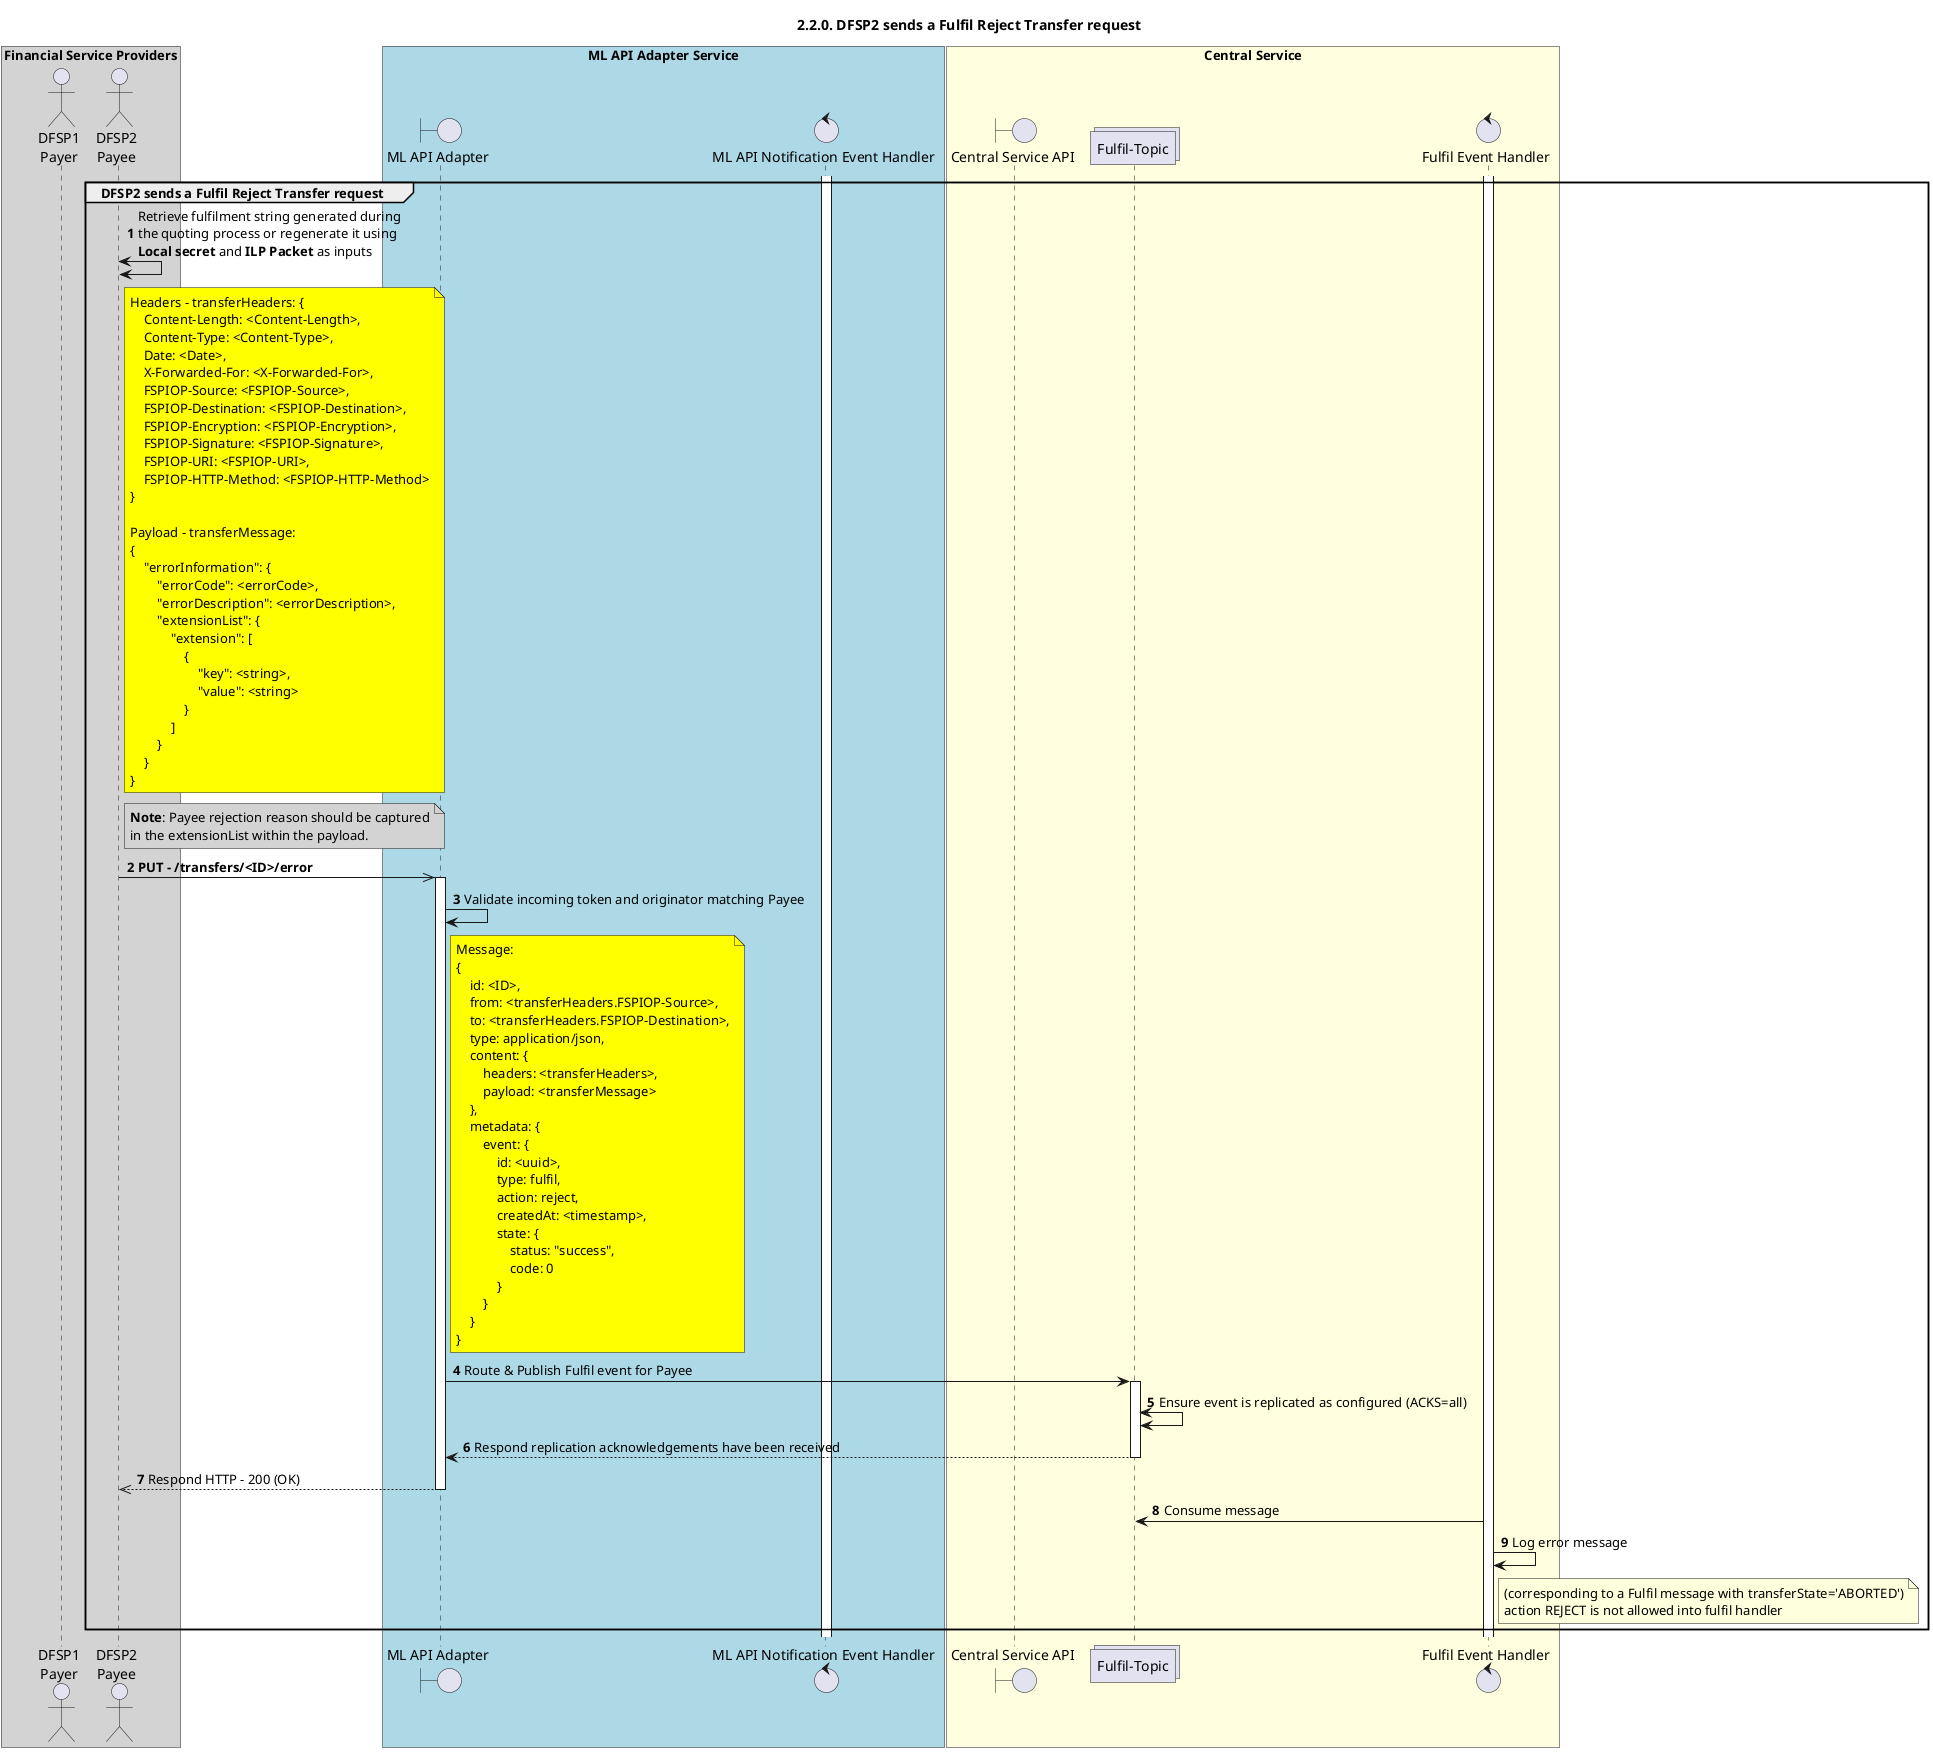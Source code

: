 /'*****
 License
 --------------
 Copyright © 2017 Bill & Melinda Gates Foundation
 The Mojaloop files are made available by the Bill & Melinda Gates Foundation under the Apache License, Version 2.0 (the "License") and you may not use these files except in compliance with the License. You may obtain a copy of the License at
 http://www.apache.org/licenses/LICENSE-2.0
 Unless required by applicable law or agreed to in writing, the Mojaloop files are distributed on an "AS IS" BASIS, WITHOUT WARRANTIES OR CONDITIONS OF ANY KIND, either express or implied. See the License for the specific language governing permissions and limitations under the License.
 Contributors
 --------------
 This is the official list of the Mojaloop project contributors for this file.
 Names of the original copyright holders (individuals or organizations)
 should be listed with a '*' in the first column. People who have
 contributed from an organization can be listed under the organization
 that actually holds the copyright for their contributions (see the
 Gates Foundation organization for an example). Those individuals should have
 their names indented and be marked with a '-'. Email address can be added
 optionally within square brackets <email>.
 * Gates Foundation
 - Name Surname <name.surname@gatesfoundation.com>

 * Rajiv Mothilal <rajiv.mothilal@modusbox.com>
 * Georgi Georgiev <georgi.georgiev@modusbox.com>
 --------------
 ******'/

@startuml
' declate title
title 2.2.0. DFSP2 sends a Fulfil Reject Transfer request

autonumber

' Actor Keys:
'   boundary - APIs/Interfaces, etc
'   collections - Kafka Topics
'   control - Kafka Consumers
'   entity - Database Access Objects
'   database - Database Persistance Store

' declare actors
actor "DFSP1\nPayer" as DFSP1
actor "DFSP2\nPayee" as DFSP2
boundary "ML API Adapter" as MLAPI
control "ML API Notification Event Handler" as NOTIFY_HANDLER
boundary "Central Service API" as CSAPI
collections "Fulfil-Topic" as TOPIC_FULFIL
control "Fulfil Event Handler" as FULF_HANDLER

' collections "topic-transfer-position" as TOPIC_TRANSFER_POSITION
' control "Position Event Handler" as POS_HANDLER
' collections "Event-Topic" as TOPIC_EVENTS
' collections "Notification-Topic" as TOPIC_NOTIFICATIONS

box "Financial Service Providers" #lightGray
	participant DFSP1
	participant DFSP2
end box

box "ML API Adapter Service" #LightBlue
	participant MLAPI
	participant NOTIFY_HANDLER
end box

box "Central Service" #LightYellow
    participant CSAPI
	participant TOPIC_FULFIL
    participant FULF_HANDLER
end box

' start flow
activate NOTIFY_HANDLER
activate FULF_HANDLER
group DFSP2 sends a Fulfil Reject Transfer request
    DFSP2 <-> DFSP2: Retrieve fulfilment string generated during\nthe quoting process or regenerate it using\n**Local secret** and **ILP Packet** as inputs
    note right of DFSP2 #yellow
        Headers - transferHeaders: {
            Content-Length: <Content-Length>,
            Content-Type: <Content-Type>,
            Date: <Date>,
            X-Forwarded-For: <X-Forwarded-For>,
            FSPIOP-Source: <FSPIOP-Source>,
            FSPIOP-Destination: <FSPIOP-Destination>,
            FSPIOP-Encryption: <FSPIOP-Encryption>,
            FSPIOP-Signature: <FSPIOP-Signature>,
            FSPIOP-URI: <FSPIOP-URI>,
            FSPIOP-HTTP-Method: <FSPIOP-HTTP-Method>
        }

        Payload - transferMessage:
        {
            "errorInformation": {
                "errorCode": <errorCode>,
                "errorDescription": <errorDescription>,
                "extensionList": {
                    "extension": [
                        {
                            "key": <string>,
                            "value": <string>
                        }
                    ]
                }
            }
        }
    end note
    note right of DFSP2 #lightgray
        **Note**: Payee rejection reason should be captured
        in the extensionList within the payload.
    end note
    DFSP2 ->> MLAPI: **PUT - /transfers/<ID>/error**
    
    activate MLAPI
    MLAPI -> MLAPI: Validate incoming token and originator matching Payee
    note right of MLAPI #yellow
        Message:
        {
            id: <ID>,
            from: <transferHeaders.FSPIOP-Source>,
            to: <transferHeaders.FSPIOP-Destination>,
            type: application/json,
            content: {
                headers: <transferHeaders>,
                payload: <transferMessage>
            },
            metadata: {
                event: {
                    id: <uuid>,
                    type: fulfil,
                    action: reject,
                    createdAt: <timestamp>,
                    state: {
                        status: "success",
                        code: 0
                    }
                }
            }
        }
    end note
    MLAPI -> TOPIC_FULFIL: Route & Publish Fulfil event for Payee
    activate TOPIC_FULFIL
    TOPIC_FULFIL <-> TOPIC_FULFIL: Ensure event is replicated as configured (ACKS=all)
    TOPIC_FULFIL --> MLAPI: Respond replication acknowledgements have been received
    deactivate TOPIC_FULFIL
    MLAPI -->> DFSP2: Respond HTTP - 200 (OK)
    deactivate MLAPI
    TOPIC_FULFIL <- FULF_HANDLER: Consume message
    FULF_HANDLER -> FULF_HANDLER: Log error message
    note right of FULF_HANDLER: (corresponding to a Fulfil message with transferState='ABORTED')\naction REJECT is not allowed into fulfil handler
end
@enduml
